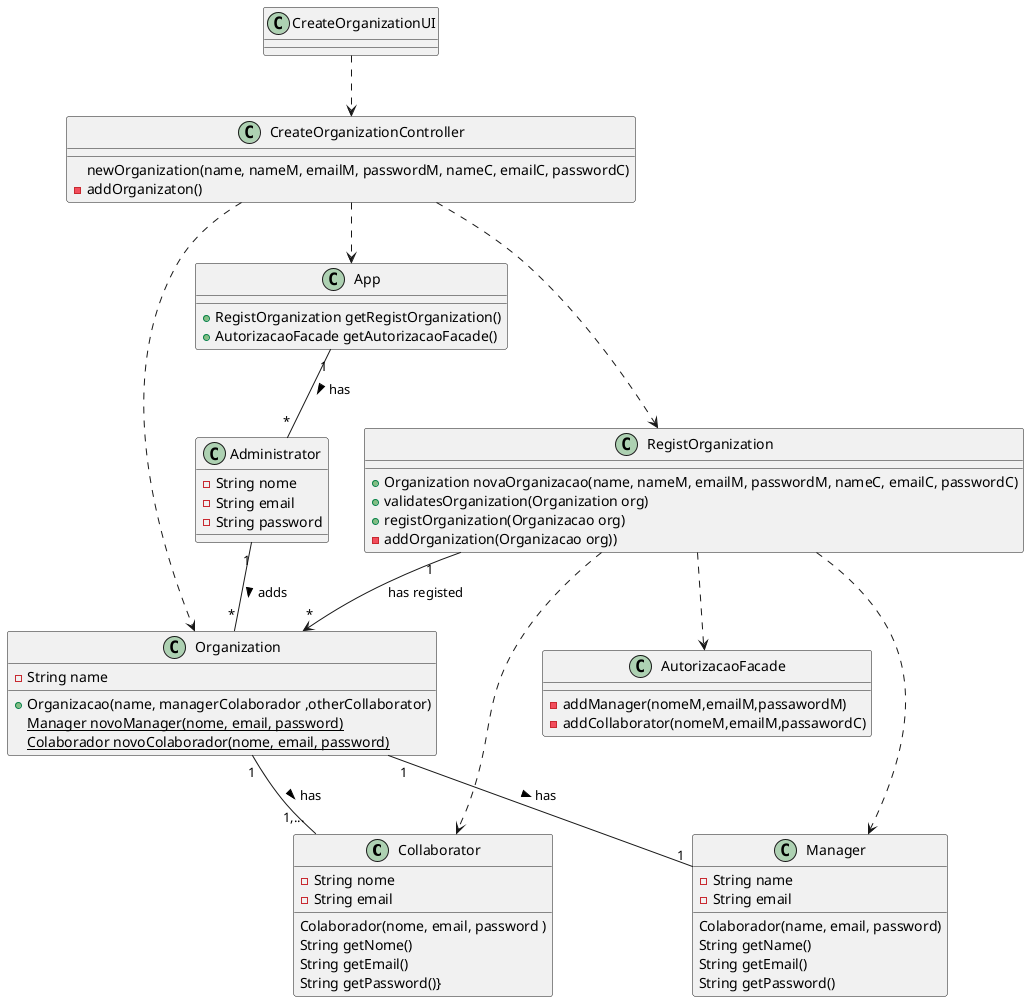 @startuml

class Collaborator {
  -String nome
  -String email
  Colaborador(nome, email, password )
  String getNome()
  String getEmail()
  String getPassword()}
}

class Manager {
  -String name
  -String email
  Colaborador(name, email, password)
  String getName()
  String getEmail()
  String getPassword()
}

class Administrator {
- String nome
- String email
- String password
}

class Organization {
  -String name
  +Organizacao(name, managerColaborador ,otherCollaborator)
  {static} Manager novoManager(nome, email, password)
  {static} Colaborador novoColaborador(nome, email, password)
}

class App {

  + RegistOrganization getRegistOrganization()
  + AutorizacaoFacade getAutorizacaoFacade()
}

class RegistOrganization {
  +Organization novaOrganizacao(name, nameM, emailM, passwordM, nameC, emailC, passwordC)
  +validatesOrganization(Organization org)
  +registOrganization(Organizacao org)
  -addOrganization(Organizacao org))
}

class AutorizacaoFacade {
   - addManager(nomeM,emailM,passawordM)
   - addCollaborator(nomeM,emailM,passawordC)
}

class CreateOrganizationController {
    newOrganization(name, nameM, emailM, passwordM, nameC, emailC, passwordC)
   - addOrganizaton()
}

class CreateOrganizationUI {
}

CreateOrganizationUI ..> CreateOrganizationController
CreateOrganizationController ..> RegistOrganization
CreateOrganizationController ..> App
CreateOrganizationController ..> Organization
RegistOrganization"1" --> "*" Organization : has registed
RegistOrganization ..> Collaborator
RegistOrganization ..> Manager
RegistOrganization ..> AutorizacaoFacade

Organization                 "1" -- "1,..."  Collaborator    : has >
Organization                 "1" -- "1"      Manager        : has >
Administrator                "1" -- "*"      Organization   : adds >
App                          "1" -- "*"      Administrator  : has >

@enduml
